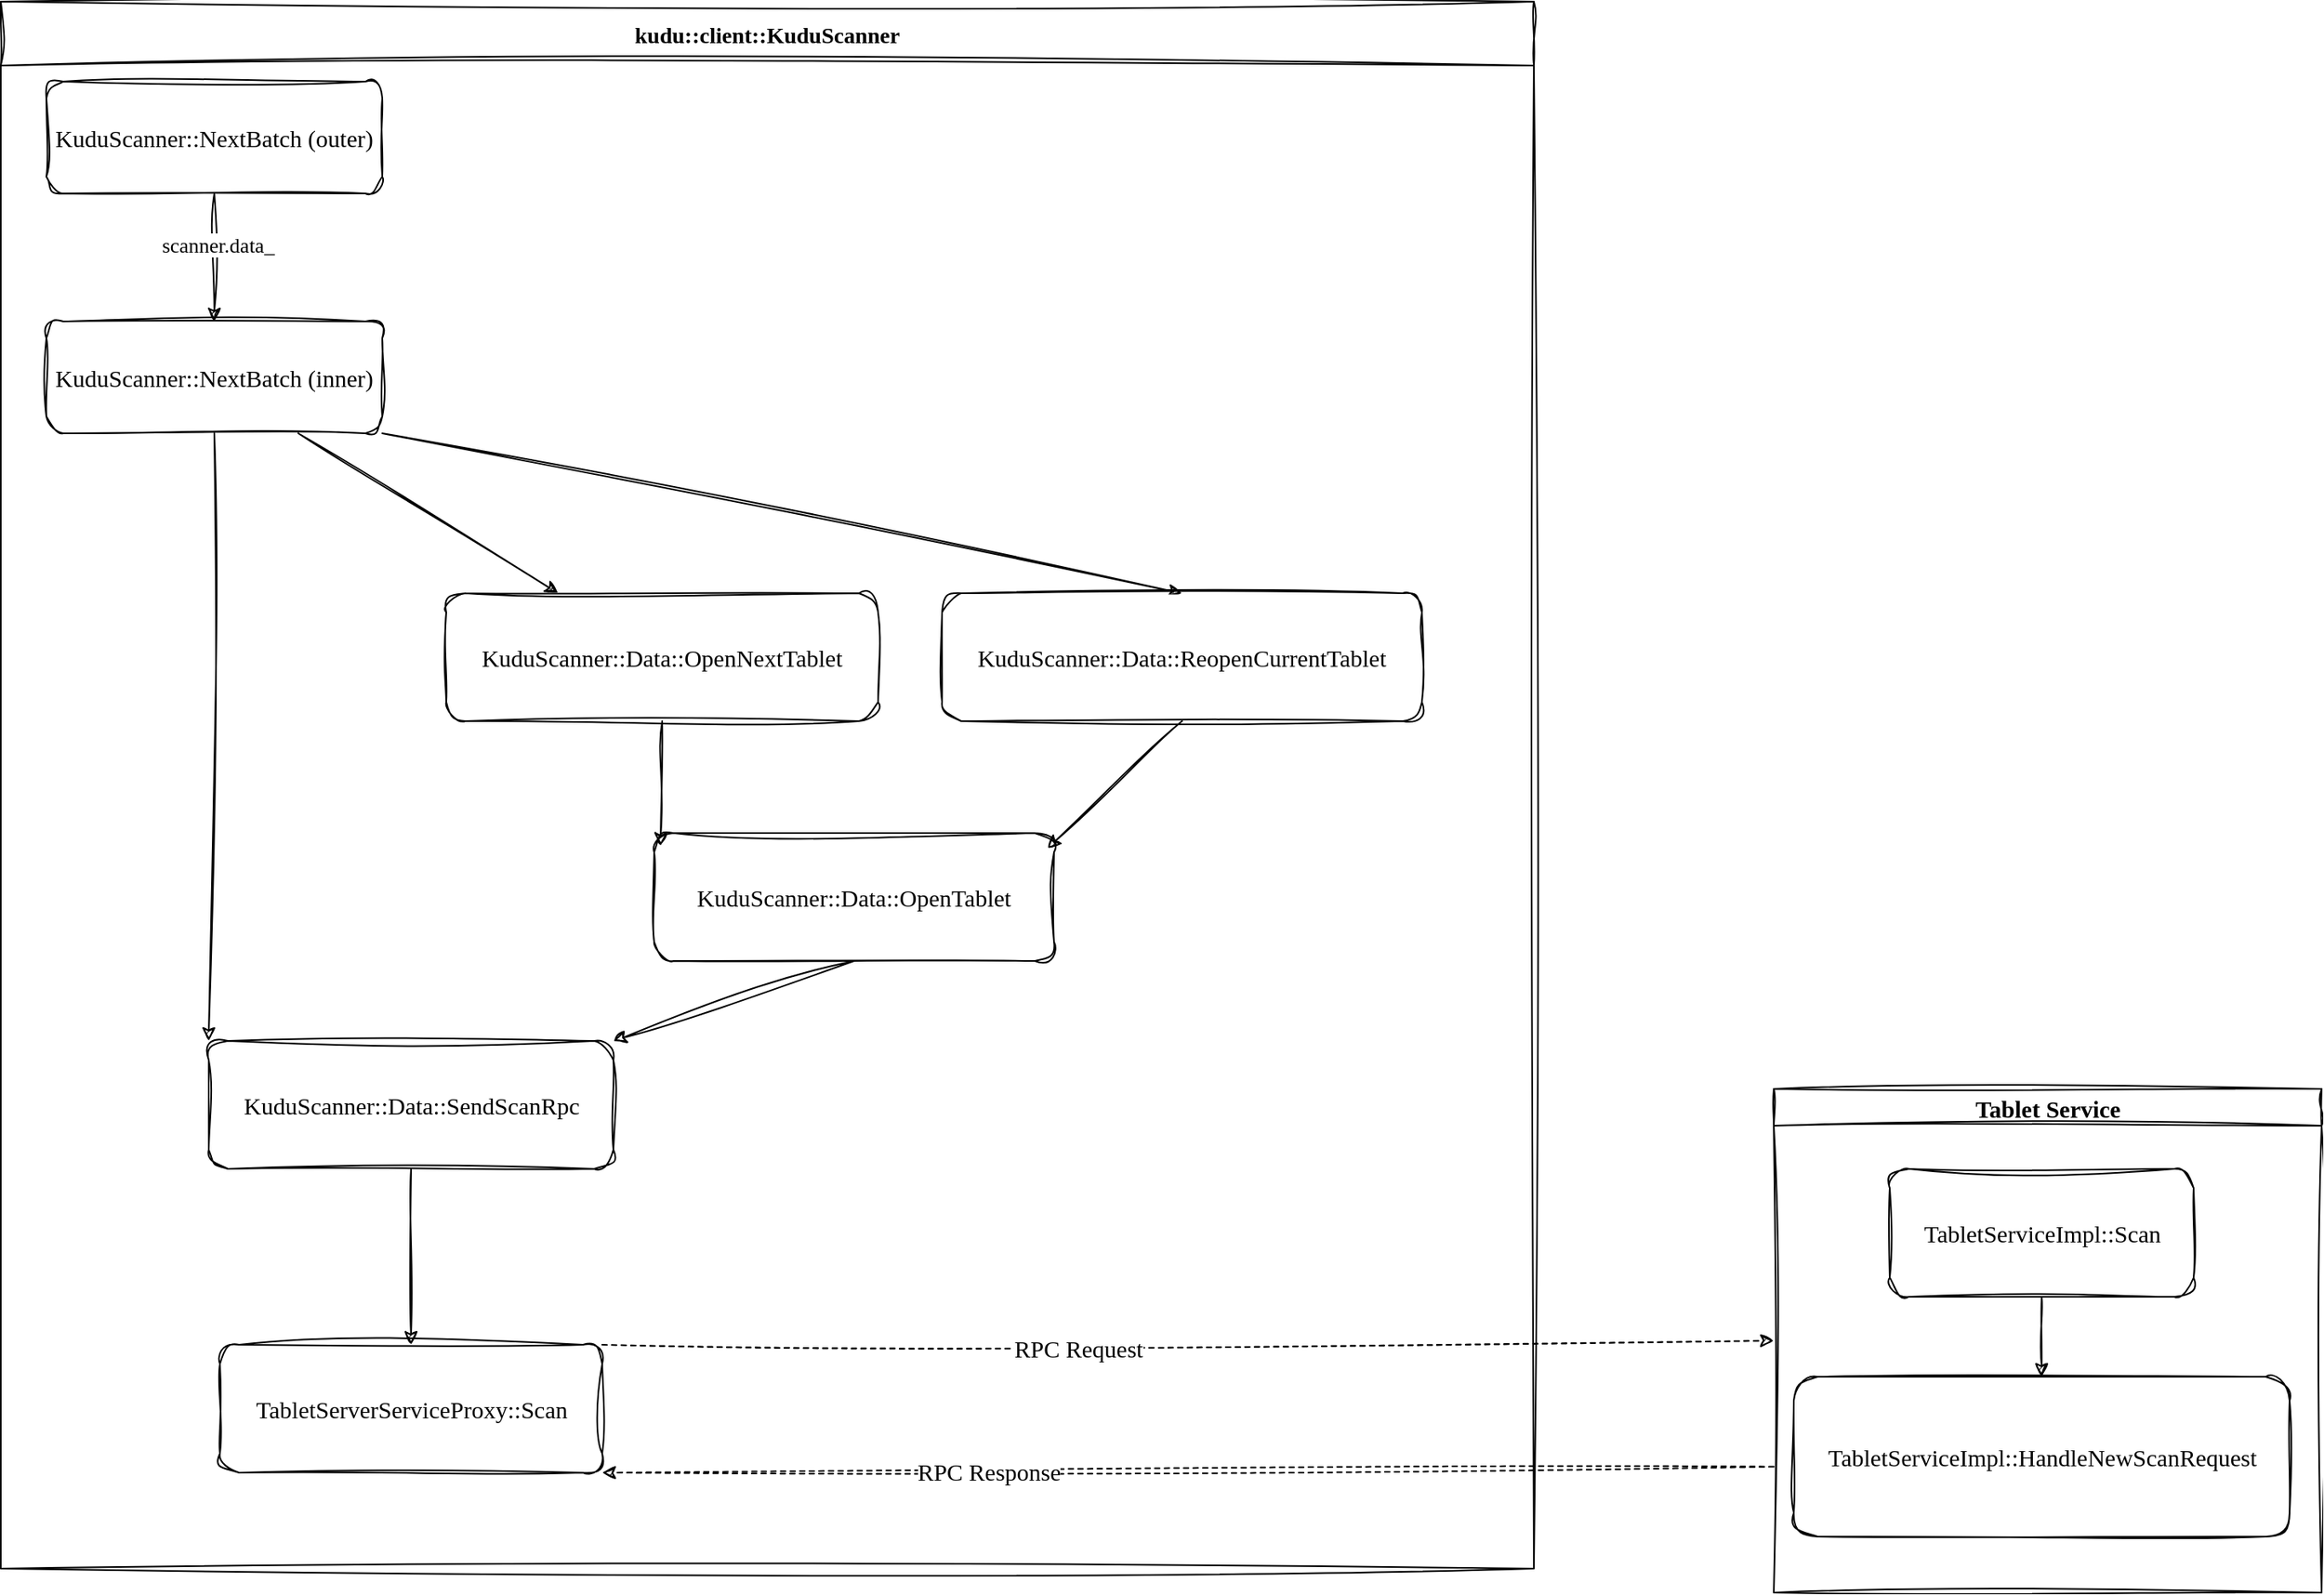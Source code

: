 <mxfile version="28.2.5">
  <diagram name="第 1 页" id="o_q2Cqo7U8NymtkbCkqH">
    <mxGraphModel dx="1678" dy="2184" grid="1" gridSize="10" guides="1" tooltips="1" connect="1" arrows="1" fold="1" page="1" pageScale="1" pageWidth="827" pageHeight="1169" math="0" shadow="0">
      <root>
        <mxCell id="0" />
        <mxCell id="1" parent="0" />
        <mxCell id="fiFlDFB3sNAuTkQwED0y-25" style="edgeStyle=none;rounded=0;sketch=1;hachureGap=4;jiggle=2;curveFitting=1;orthogonalLoop=1;jettySize=auto;html=1;exitX=1;exitY=0;exitDx=0;exitDy=0;entryX=0;entryY=0.5;entryDx=0;entryDy=0;fontFamily=Comic Sans MS;dashed=1;fontSize=15;" edge="1" parent="1" source="fiFlDFB3sNAuTkQwED0y-4" target="fiFlDFB3sNAuTkQwED0y-24">
          <mxGeometry relative="1" as="geometry" />
        </mxCell>
        <mxCell id="fiFlDFB3sNAuTkQwED0y-26" value="RPC Request" style="edgeLabel;html=1;align=center;verticalAlign=middle;resizable=0;points=[];sketch=1;hachureGap=4;jiggle=2;curveFitting=1;fontFamily=Comic Sans MS;fontSize=15;" vertex="1" connectable="0" parent="fiFlDFB3sNAuTkQwED0y-25">
          <mxGeometry x="-0.189" y="-3" relative="1" as="geometry">
            <mxPoint as="offset" />
          </mxGeometry>
        </mxCell>
        <mxCell id="fiFlDFB3sNAuTkQwED0y-4" value="TabletServerServiceProxy::Scan" style="rounded=1;whiteSpace=wrap;html=1;sketch=1;hachureGap=4;jiggle=2;curveFitting=1;fontFamily=Comic Sans MS;fontSize=15;" vertex="1" parent="1">
          <mxGeometry x="298.5" y="420" width="239" height="80" as="geometry" />
        </mxCell>
        <mxCell id="fiFlDFB3sNAuTkQwED0y-22" style="edgeStyle=none;rounded=0;sketch=1;hachureGap=4;jiggle=2;curveFitting=1;orthogonalLoop=1;jettySize=auto;html=1;exitX=0.5;exitY=1;exitDx=0;exitDy=0;entryX=0.5;entryY=0;entryDx=0;entryDy=0;fontFamily=Comic Sans MS;fontSize=15;" edge="1" parent="1" source="fiFlDFB3sNAuTkQwED0y-6" target="fiFlDFB3sNAuTkQwED0y-4">
          <mxGeometry relative="1" as="geometry" />
        </mxCell>
        <mxCell id="fiFlDFB3sNAuTkQwED0y-6" value="KuduScanner::Data::SendScanRpc" style="rounded=1;whiteSpace=wrap;html=1;sketch=1;hachureGap=4;jiggle=2;curveFitting=1;fontFamily=Comic Sans MS;fontSize=15;" vertex="1" parent="1">
          <mxGeometry x="291.5" y="230" width="253" height="80" as="geometry" />
        </mxCell>
        <mxCell id="fiFlDFB3sNAuTkQwED0y-29" style="edgeStyle=none;rounded=0;sketch=1;hachureGap=4;jiggle=2;curveFitting=1;orthogonalLoop=1;jettySize=auto;html=1;exitX=0.5;exitY=1;exitDx=0;exitDy=0;fontFamily=Comic Sans MS;fontSize=15;" edge="1" parent="1" source="fiFlDFB3sNAuTkQwED0y-7" target="fiFlDFB3sNAuTkQwED0y-9">
          <mxGeometry relative="1" as="geometry" />
        </mxCell>
        <mxCell id="fiFlDFB3sNAuTkQwED0y-32" value="&lt;font style=&quot;font-size: 13px;&quot; face=&quot;Comic Sans MS&quot;&gt;scanner.data_&lt;/font&gt;" style="edgeLabel;html=1;align=center;verticalAlign=middle;resizable=0;points=[];sketch=1;hachureGap=4;jiggle=2;curveFitting=1;fontFamily=Architects Daughter;fontSource=https%3A%2F%2Ffonts.googleapis.com%2Fcss%3Ffamily%3DArchitects%2BDaughter;" vertex="1" connectable="0" parent="fiFlDFB3sNAuTkQwED0y-29">
          <mxGeometry x="-0.218" y="2" relative="1" as="geometry">
            <mxPoint as="offset" />
          </mxGeometry>
        </mxCell>
        <mxCell id="fiFlDFB3sNAuTkQwED0y-7" value="KuduScanner::NextBatch (outer)" style="rounded=1;whiteSpace=wrap;html=1;sketch=1;hachureGap=4;jiggle=2;curveFitting=1;fontFamily=Comic Sans MS;fontSize=15;" vertex="1" parent="1">
          <mxGeometry x="190" y="-370" width="210" height="70" as="geometry" />
        </mxCell>
        <mxCell id="fiFlDFB3sNAuTkQwED0y-19" style="edgeStyle=none;rounded=0;sketch=1;hachureGap=4;jiggle=2;curveFitting=1;orthogonalLoop=1;jettySize=auto;html=1;exitX=0.5;exitY=1;exitDx=0;exitDy=0;entryX=0;entryY=0;entryDx=0;entryDy=0;fontFamily=Comic Sans MS;fontSize=15;" edge="1" parent="1" source="fiFlDFB3sNAuTkQwED0y-9" target="fiFlDFB3sNAuTkQwED0y-6">
          <mxGeometry relative="1" as="geometry" />
        </mxCell>
        <mxCell id="fiFlDFB3sNAuTkQwED0y-20" style="edgeStyle=none;rounded=0;sketch=1;hachureGap=4;jiggle=2;curveFitting=1;orthogonalLoop=1;jettySize=auto;html=1;exitX=0.75;exitY=1;exitDx=0;exitDy=0;fontFamily=Comic Sans MS;fontSize=15;" edge="1" parent="1" source="fiFlDFB3sNAuTkQwED0y-9" target="fiFlDFB3sNAuTkQwED0y-13">
          <mxGeometry relative="1" as="geometry" />
        </mxCell>
        <mxCell id="fiFlDFB3sNAuTkQwED0y-21" style="edgeStyle=none;rounded=0;sketch=1;hachureGap=4;jiggle=2;curveFitting=1;orthogonalLoop=1;jettySize=auto;html=1;exitX=1;exitY=1;exitDx=0;exitDy=0;entryX=0.5;entryY=0;entryDx=0;entryDy=0;fontFamily=Comic Sans MS;fontSize=15;" edge="1" parent="1" source="fiFlDFB3sNAuTkQwED0y-9" target="fiFlDFB3sNAuTkQwED0y-12">
          <mxGeometry relative="1" as="geometry" />
        </mxCell>
        <mxCell id="fiFlDFB3sNAuTkQwED0y-9" value="KuduScanner::NextBatch (inner)" style="rounded=1;whiteSpace=wrap;html=1;sketch=1;hachureGap=4;jiggle=2;curveFitting=1;fontFamily=Comic Sans MS;fontSize=15;" vertex="1" parent="1">
          <mxGeometry x="190" y="-220" width="210" height="70" as="geometry" />
        </mxCell>
        <mxCell id="fiFlDFB3sNAuTkQwED0y-18" style="rounded=0;sketch=1;hachureGap=4;jiggle=2;curveFitting=1;orthogonalLoop=1;jettySize=auto;html=1;exitX=0.5;exitY=1;exitDx=0;exitDy=0;entryX=1;entryY=0;entryDx=0;entryDy=0;fontFamily=Comic Sans MS;fontSize=15;" edge="1" parent="1" source="fiFlDFB3sNAuTkQwED0y-11" target="fiFlDFB3sNAuTkQwED0y-6">
          <mxGeometry relative="1" as="geometry" />
        </mxCell>
        <mxCell id="fiFlDFB3sNAuTkQwED0y-11" value="KuduScanner::Data::OpenTablet" style="rounded=1;whiteSpace=wrap;html=1;sketch=1;hachureGap=4;jiggle=2;curveFitting=1;fontFamily=Comic Sans MS;fontSize=15;" vertex="1" parent="1">
          <mxGeometry x="570" y="100" width="250" height="80" as="geometry" />
        </mxCell>
        <mxCell id="fiFlDFB3sNAuTkQwED0y-12" value="KuduScanner::Data::ReopenCurrentTablet" style="rounded=1;whiteSpace=wrap;html=1;sketch=1;hachureGap=4;jiggle=2;curveFitting=1;fontFamily=Comic Sans MS;fontSize=15;" vertex="1" parent="1">
          <mxGeometry x="750" y="-50" width="300" height="80" as="geometry" />
        </mxCell>
        <mxCell id="fiFlDFB3sNAuTkQwED0y-13" value="KuduScanner::Data::OpenNextTablet" style="rounded=1;whiteSpace=wrap;html=1;sketch=1;hachureGap=4;jiggle=2;curveFitting=1;fontFamily=Comic Sans MS;fontSize=15;" vertex="1" parent="1">
          <mxGeometry x="440" y="-50" width="270" height="80" as="geometry" />
        </mxCell>
        <mxCell id="fiFlDFB3sNAuTkQwED0y-14" style="rounded=0;sketch=1;hachureGap=4;jiggle=2;curveFitting=1;orthogonalLoop=1;jettySize=auto;html=1;entryX=0.984;entryY=0.119;entryDx=0;entryDy=0;entryPerimeter=0;fontFamily=Comic Sans MS;exitX=0.5;exitY=1;exitDx=0;exitDy=0;fontSize=15;" edge="1" parent="1" source="fiFlDFB3sNAuTkQwED0y-12" target="fiFlDFB3sNAuTkQwED0y-11">
          <mxGeometry relative="1" as="geometry" />
        </mxCell>
        <mxCell id="fiFlDFB3sNAuTkQwED0y-15" style="rounded=0;sketch=1;hachureGap=4;jiggle=2;curveFitting=1;orthogonalLoop=1;jettySize=auto;html=1;entryX=0.016;entryY=0.1;entryDx=0;entryDy=0;entryPerimeter=0;fontFamily=Comic Sans MS;exitX=0.5;exitY=1;exitDx=0;exitDy=0;fontSize=15;" edge="1" parent="1" source="fiFlDFB3sNAuTkQwED0y-13" target="fiFlDFB3sNAuTkQwED0y-11">
          <mxGeometry relative="1" as="geometry" />
        </mxCell>
        <mxCell id="fiFlDFB3sNAuTkQwED0y-27" style="edgeStyle=none;rounded=0;sketch=1;hachureGap=4;jiggle=2;curveFitting=1;orthogonalLoop=1;jettySize=auto;html=1;exitX=0;exitY=0.75;exitDx=0;exitDy=0;entryX=1;entryY=1;entryDx=0;entryDy=0;fontFamily=Comic Sans MS;dashed=1;fontSize=15;" edge="1" parent="1" source="fiFlDFB3sNAuTkQwED0y-24" target="fiFlDFB3sNAuTkQwED0y-4">
          <mxGeometry relative="1" as="geometry" />
        </mxCell>
        <mxCell id="fiFlDFB3sNAuTkQwED0y-28" value="RPC Response" style="edgeLabel;html=1;align=center;verticalAlign=middle;resizable=0;points=[];sketch=1;hachureGap=4;jiggle=2;curveFitting=1;fontFamily=Comic Sans MS;fontSize=15;" vertex="1" connectable="0" parent="fiFlDFB3sNAuTkQwED0y-27">
          <mxGeometry x="0.34" relative="1" as="geometry">
            <mxPoint as="offset" />
          </mxGeometry>
        </mxCell>
        <mxCell id="fiFlDFB3sNAuTkQwED0y-24" value="Tablet Service" style="swimlane;whiteSpace=wrap;html=1;sketch=1;hachureGap=4;jiggle=2;curveFitting=1;fontFamily=Comic Sans MS;fontSize=15;" vertex="1" parent="1">
          <mxGeometry x="1270" y="260" width="342.5" height="315" as="geometry" />
        </mxCell>
        <mxCell id="fiFlDFB3sNAuTkQwED0y-1" value="TabletServiceImpl::Scan" style="rounded=1;whiteSpace=wrap;html=1;sketch=1;hachureGap=4;jiggle=2;curveFitting=1;fontFamily=Comic Sans MS;fontSize=15;" vertex="1" parent="fiFlDFB3sNAuTkQwED0y-24">
          <mxGeometry x="72.5" y="50" width="190" height="80" as="geometry" />
        </mxCell>
        <mxCell id="fiFlDFB3sNAuTkQwED0y-2" value="TabletServiceImpl::HandleNewScanRequest" style="rounded=1;whiteSpace=wrap;html=1;sketch=1;hachureGap=4;jiggle=2;curveFitting=1;fontFamily=Comic Sans MS;fontSize=15;" vertex="1" parent="fiFlDFB3sNAuTkQwED0y-24">
          <mxGeometry x="12.5" y="180" width="310" height="100" as="geometry" />
        </mxCell>
        <mxCell id="fiFlDFB3sNAuTkQwED0y-3" style="edgeStyle=orthogonalEdgeStyle;rounded=0;sketch=1;hachureGap=4;jiggle=2;curveFitting=1;orthogonalLoop=1;jettySize=auto;html=1;entryX=0.5;entryY=0;entryDx=0;entryDy=0;fontFamily=Comic Sans MS;fontSize=15;" edge="1" parent="fiFlDFB3sNAuTkQwED0y-24" source="fiFlDFB3sNAuTkQwED0y-1" target="fiFlDFB3sNAuTkQwED0y-2">
          <mxGeometry relative="1" as="geometry" />
        </mxCell>
        <mxCell id="fiFlDFB3sNAuTkQwED0y-30" value="kudu::client::KuduScanner" style="swimlane;sketch=1;hachureGap=4;jiggle=2;curveFitting=1;fontFamily=Comic Sans MS;fontSize=14;startSize=40;" vertex="1" parent="1">
          <mxGeometry x="161.5" y="-420" width="958.5" height="980" as="geometry" />
        </mxCell>
      </root>
    </mxGraphModel>
  </diagram>
</mxfile>
